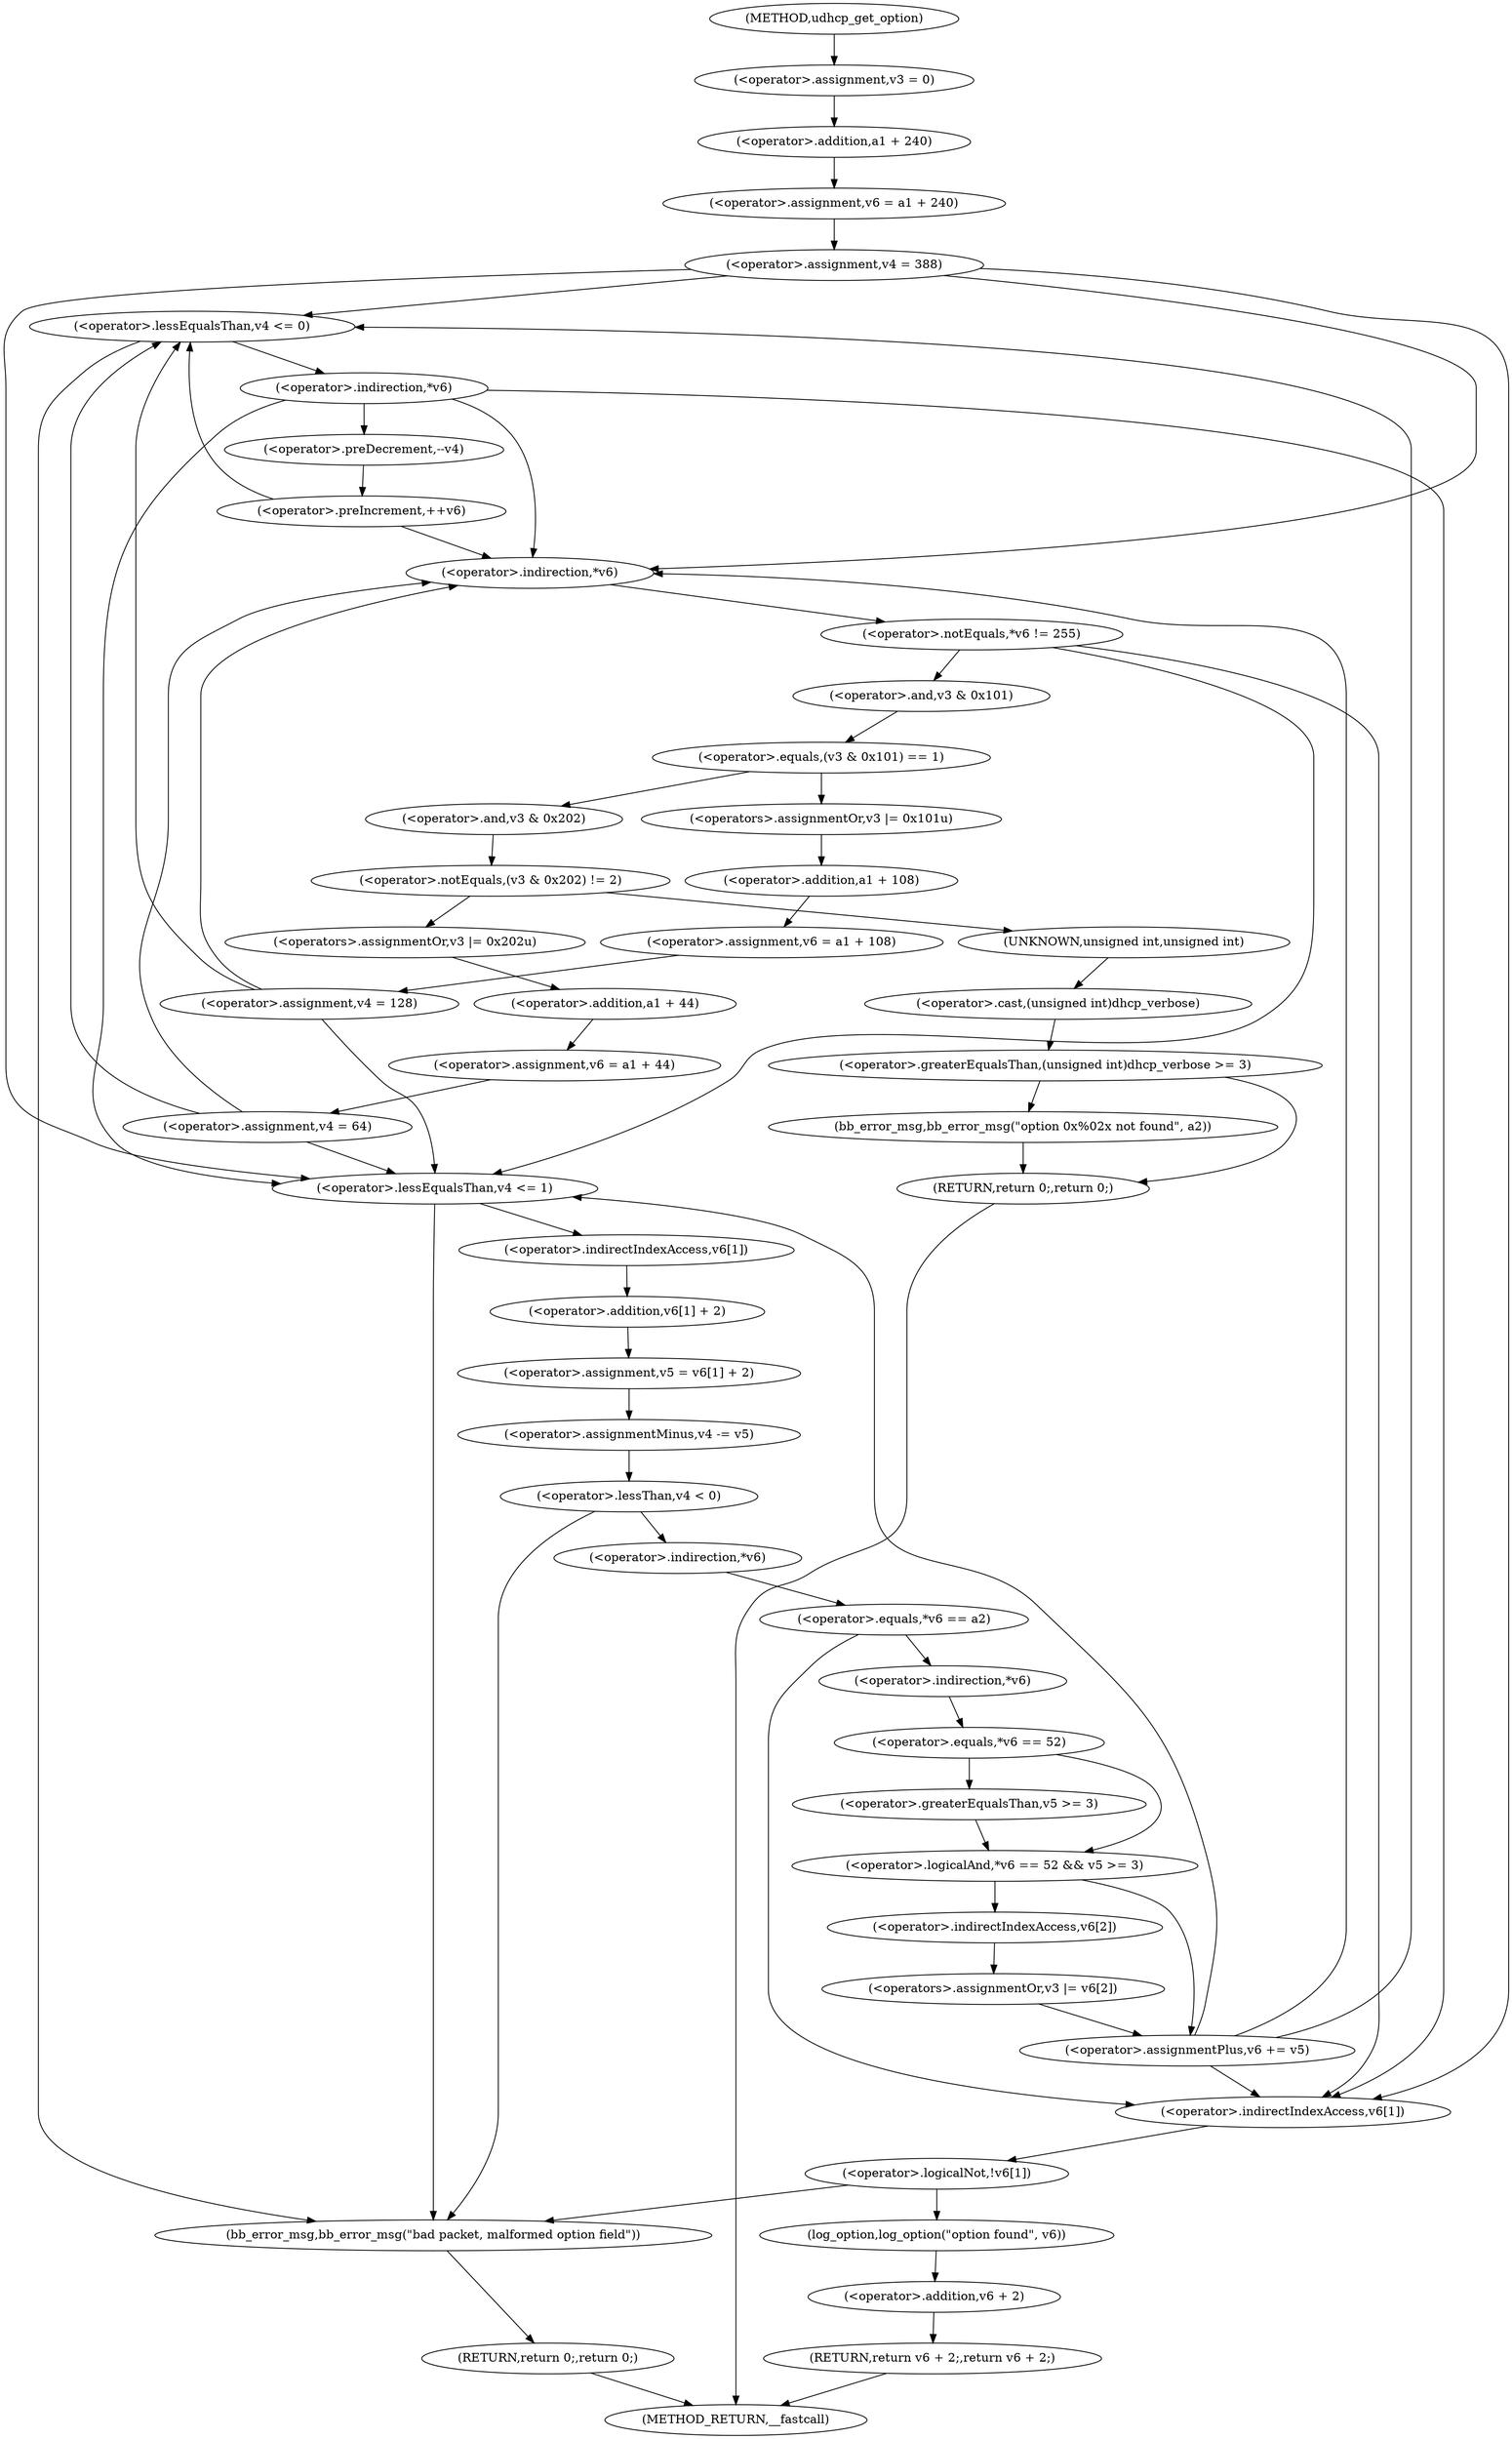 digraph udhcp_get_option {  
"1000113" [label = "(<operator>.assignment,v3 = 0)" ]
"1000116" [label = "(<operator>.assignment,v6 = a1 + 240)" ]
"1000118" [label = "(<operator>.addition,a1 + 240)" ]
"1000121" [label = "(<operator>.assignment,v4 = 388)" ]
"1000134" [label = "(<operator>.lessEqualsThan,v4 <= 0)" ]
"1000139" [label = "(<operator>.indirection,*v6)" ]
"1000142" [label = "(<operator>.preDecrement,--v4)" ]
"1000144" [label = "(<operator>.preIncrement,++v6)" ]
"1000147" [label = "(<operator>.notEquals,*v6 != 255)" ]
"1000148" [label = "(<operator>.indirection,*v6)" ]
"1000153" [label = "(<operator>.equals,(v3 & 0x101) == 1)" ]
"1000154" [label = "(<operator>.and,v3 & 0x101)" ]
"1000159" [label = "(<operators>.assignmentOr,v3 |= 0x101u)" ]
"1000162" [label = "(<operator>.assignment,v6 = a1 + 108)" ]
"1000164" [label = "(<operator>.addition,a1 + 108)" ]
"1000167" [label = "(<operator>.assignment,v4 = 128)" ]
"1000173" [label = "(<operator>.notEquals,(v3 & 0x202) != 2)" ]
"1000174" [label = "(<operator>.and,v3 & 0x202)" ]
"1000180" [label = "(<operator>.greaterEqualsThan,(unsigned int)dhcp_verbose >= 3)" ]
"1000181" [label = "(<operator>.cast,(unsigned int)dhcp_verbose)" ]
"1000182" [label = "(UNKNOWN,unsigned int,unsigned int)" ]
"1000185" [label = "(bb_error_msg,bb_error_msg(\"option 0x%02x not found\", a2))" ]
"1000188" [label = "(RETURN,return 0;,return 0;)" ]
"1000190" [label = "(<operators>.assignmentOr,v3 |= 0x202u)" ]
"1000193" [label = "(<operator>.assignment,v6 = a1 + 44)" ]
"1000195" [label = "(<operator>.addition,a1 + 44)" ]
"1000198" [label = "(<operator>.assignment,v4 = 64)" ]
"1000202" [label = "(<operator>.lessEqualsThan,v4 <= 1)" ]
"1000206" [label = "(<operator>.assignment,v5 = v6[1] + 2)" ]
"1000208" [label = "(<operator>.addition,v6[1] + 2)" ]
"1000209" [label = "(<operator>.indirectIndexAccess,v6[1])" ]
"1000213" [label = "(<operator>.assignmentMinus,v4 -= v5)" ]
"1000217" [label = "(<operator>.lessThan,v4 < 0)" ]
"1000222" [label = "(<operator>.equals,*v6 == a2)" ]
"1000223" [label = "(<operator>.indirection,*v6)" ]
"1000228" [label = "(<operator>.logicalAnd,*v6 == 52 && v5 >= 3)" ]
"1000229" [label = "(<operator>.equals,*v6 == 52)" ]
"1000230" [label = "(<operator>.indirection,*v6)" ]
"1000233" [label = "(<operator>.greaterEqualsThan,v5 >= 3)" ]
"1000236" [label = "(<operators>.assignmentOr,v3 |= v6[2])" ]
"1000238" [label = "(<operator>.indirectIndexAccess,v6[2])" ]
"1000241" [label = "(<operator>.assignmentPlus,v6 += v5)" ]
"1000245" [label = "(<operator>.logicalNot,!v6[1])" ]
"1000246" [label = "(<operator>.indirectIndexAccess,v6[1])" ]
"1000251" [label = "(bb_error_msg,bb_error_msg(\"bad packet, malformed option field\"))" ]
"1000253" [label = "(RETURN,return 0;,return 0;)" ]
"1000255" [label = "(log_option,log_option(\"option found\", v6))" ]
"1000258" [label = "(RETURN,return v6 + 2;,return v6 + 2;)" ]
"1000259" [label = "(<operator>.addition,v6 + 2)" ]
"1000105" [label = "(METHOD,udhcp_get_option)" ]
"1000262" [label = "(METHOD_RETURN,__fastcall)" ]
  "1000113" -> "1000118" 
  "1000116" -> "1000121" 
  "1000118" -> "1000116" 
  "1000121" -> "1000134" 
  "1000121" -> "1000148" 
  "1000121" -> "1000202" 
  "1000121" -> "1000246" 
  "1000134" -> "1000251" 
  "1000134" -> "1000139" 
  "1000139" -> "1000148" 
  "1000139" -> "1000202" 
  "1000139" -> "1000246" 
  "1000139" -> "1000142" 
  "1000142" -> "1000144" 
  "1000144" -> "1000134" 
  "1000144" -> "1000148" 
  "1000147" -> "1000202" 
  "1000147" -> "1000246" 
  "1000147" -> "1000154" 
  "1000148" -> "1000147" 
  "1000153" -> "1000159" 
  "1000153" -> "1000174" 
  "1000154" -> "1000153" 
  "1000159" -> "1000164" 
  "1000162" -> "1000167" 
  "1000164" -> "1000162" 
  "1000167" -> "1000134" 
  "1000167" -> "1000148" 
  "1000167" -> "1000202" 
  "1000173" -> "1000182" 
  "1000173" -> "1000190" 
  "1000174" -> "1000173" 
  "1000180" -> "1000185" 
  "1000180" -> "1000188" 
  "1000181" -> "1000180" 
  "1000182" -> "1000181" 
  "1000185" -> "1000188" 
  "1000188" -> "1000262" 
  "1000190" -> "1000195" 
  "1000193" -> "1000198" 
  "1000195" -> "1000193" 
  "1000198" -> "1000134" 
  "1000198" -> "1000148" 
  "1000198" -> "1000202" 
  "1000202" -> "1000251" 
  "1000202" -> "1000209" 
  "1000206" -> "1000213" 
  "1000208" -> "1000206" 
  "1000209" -> "1000208" 
  "1000213" -> "1000217" 
  "1000217" -> "1000251" 
  "1000217" -> "1000223" 
  "1000222" -> "1000246" 
  "1000222" -> "1000230" 
  "1000223" -> "1000222" 
  "1000228" -> "1000238" 
  "1000228" -> "1000241" 
  "1000229" -> "1000228" 
  "1000229" -> "1000233" 
  "1000230" -> "1000229" 
  "1000233" -> "1000228" 
  "1000236" -> "1000241" 
  "1000238" -> "1000236" 
  "1000241" -> "1000134" 
  "1000241" -> "1000148" 
  "1000241" -> "1000202" 
  "1000241" -> "1000246" 
  "1000245" -> "1000251" 
  "1000245" -> "1000255" 
  "1000246" -> "1000245" 
  "1000251" -> "1000253" 
  "1000253" -> "1000262" 
  "1000255" -> "1000259" 
  "1000258" -> "1000262" 
  "1000259" -> "1000258" 
  "1000105" -> "1000113" 
}
